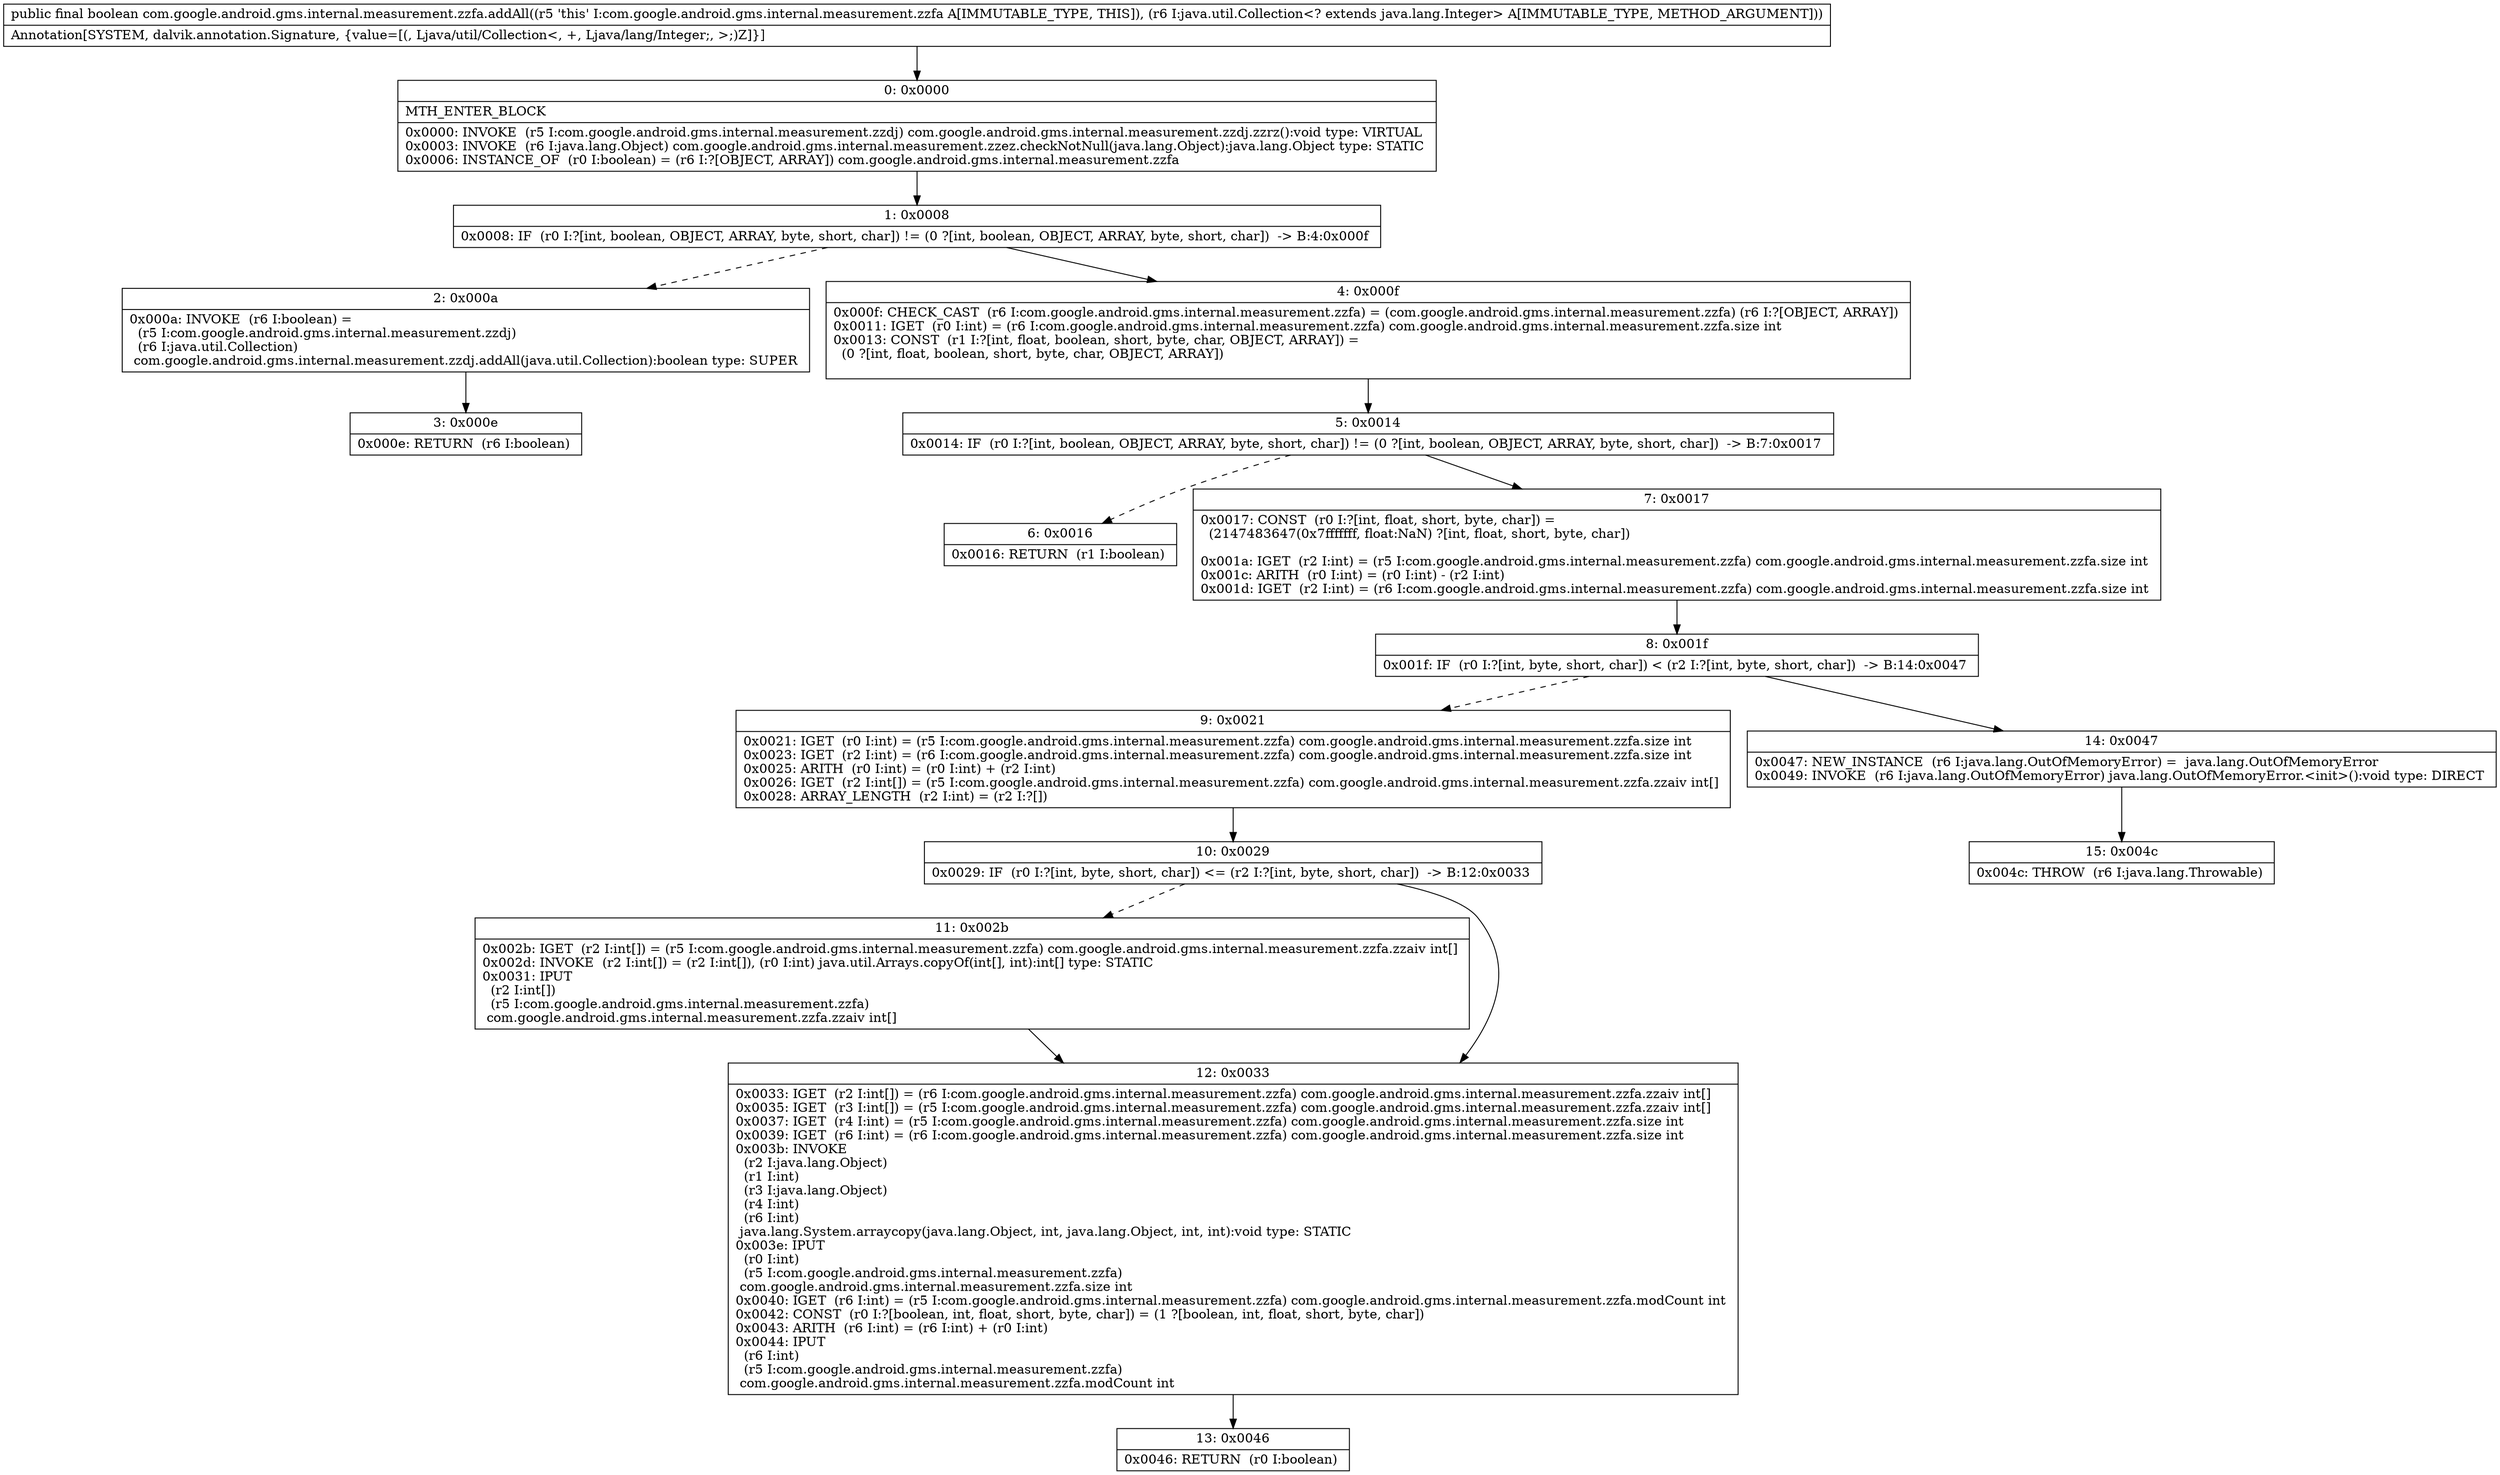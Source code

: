 digraph "CFG forcom.google.android.gms.internal.measurement.zzfa.addAll(Ljava\/util\/Collection;)Z" {
Node_0 [shape=record,label="{0\:\ 0x0000|MTH_ENTER_BLOCK\l|0x0000: INVOKE  (r5 I:com.google.android.gms.internal.measurement.zzdj) com.google.android.gms.internal.measurement.zzdj.zzrz():void type: VIRTUAL \l0x0003: INVOKE  (r6 I:java.lang.Object) com.google.android.gms.internal.measurement.zzez.checkNotNull(java.lang.Object):java.lang.Object type: STATIC \l0x0006: INSTANCE_OF  (r0 I:boolean) = (r6 I:?[OBJECT, ARRAY]) com.google.android.gms.internal.measurement.zzfa \l}"];
Node_1 [shape=record,label="{1\:\ 0x0008|0x0008: IF  (r0 I:?[int, boolean, OBJECT, ARRAY, byte, short, char]) != (0 ?[int, boolean, OBJECT, ARRAY, byte, short, char])  \-\> B:4:0x000f \l}"];
Node_2 [shape=record,label="{2\:\ 0x000a|0x000a: INVOKE  (r6 I:boolean) = \l  (r5 I:com.google.android.gms.internal.measurement.zzdj)\l  (r6 I:java.util.Collection)\l com.google.android.gms.internal.measurement.zzdj.addAll(java.util.Collection):boolean type: SUPER \l}"];
Node_3 [shape=record,label="{3\:\ 0x000e|0x000e: RETURN  (r6 I:boolean) \l}"];
Node_4 [shape=record,label="{4\:\ 0x000f|0x000f: CHECK_CAST  (r6 I:com.google.android.gms.internal.measurement.zzfa) = (com.google.android.gms.internal.measurement.zzfa) (r6 I:?[OBJECT, ARRAY]) \l0x0011: IGET  (r0 I:int) = (r6 I:com.google.android.gms.internal.measurement.zzfa) com.google.android.gms.internal.measurement.zzfa.size int \l0x0013: CONST  (r1 I:?[int, float, boolean, short, byte, char, OBJECT, ARRAY]) = \l  (0 ?[int, float, boolean, short, byte, char, OBJECT, ARRAY])\l \l}"];
Node_5 [shape=record,label="{5\:\ 0x0014|0x0014: IF  (r0 I:?[int, boolean, OBJECT, ARRAY, byte, short, char]) != (0 ?[int, boolean, OBJECT, ARRAY, byte, short, char])  \-\> B:7:0x0017 \l}"];
Node_6 [shape=record,label="{6\:\ 0x0016|0x0016: RETURN  (r1 I:boolean) \l}"];
Node_7 [shape=record,label="{7\:\ 0x0017|0x0017: CONST  (r0 I:?[int, float, short, byte, char]) = \l  (2147483647(0x7fffffff, float:NaN) ?[int, float, short, byte, char])\l \l0x001a: IGET  (r2 I:int) = (r5 I:com.google.android.gms.internal.measurement.zzfa) com.google.android.gms.internal.measurement.zzfa.size int \l0x001c: ARITH  (r0 I:int) = (r0 I:int) \- (r2 I:int) \l0x001d: IGET  (r2 I:int) = (r6 I:com.google.android.gms.internal.measurement.zzfa) com.google.android.gms.internal.measurement.zzfa.size int \l}"];
Node_8 [shape=record,label="{8\:\ 0x001f|0x001f: IF  (r0 I:?[int, byte, short, char]) \< (r2 I:?[int, byte, short, char])  \-\> B:14:0x0047 \l}"];
Node_9 [shape=record,label="{9\:\ 0x0021|0x0021: IGET  (r0 I:int) = (r5 I:com.google.android.gms.internal.measurement.zzfa) com.google.android.gms.internal.measurement.zzfa.size int \l0x0023: IGET  (r2 I:int) = (r6 I:com.google.android.gms.internal.measurement.zzfa) com.google.android.gms.internal.measurement.zzfa.size int \l0x0025: ARITH  (r0 I:int) = (r0 I:int) + (r2 I:int) \l0x0026: IGET  (r2 I:int[]) = (r5 I:com.google.android.gms.internal.measurement.zzfa) com.google.android.gms.internal.measurement.zzfa.zzaiv int[] \l0x0028: ARRAY_LENGTH  (r2 I:int) = (r2 I:?[]) \l}"];
Node_10 [shape=record,label="{10\:\ 0x0029|0x0029: IF  (r0 I:?[int, byte, short, char]) \<= (r2 I:?[int, byte, short, char])  \-\> B:12:0x0033 \l}"];
Node_11 [shape=record,label="{11\:\ 0x002b|0x002b: IGET  (r2 I:int[]) = (r5 I:com.google.android.gms.internal.measurement.zzfa) com.google.android.gms.internal.measurement.zzfa.zzaiv int[] \l0x002d: INVOKE  (r2 I:int[]) = (r2 I:int[]), (r0 I:int) java.util.Arrays.copyOf(int[], int):int[] type: STATIC \l0x0031: IPUT  \l  (r2 I:int[])\l  (r5 I:com.google.android.gms.internal.measurement.zzfa)\l com.google.android.gms.internal.measurement.zzfa.zzaiv int[] \l}"];
Node_12 [shape=record,label="{12\:\ 0x0033|0x0033: IGET  (r2 I:int[]) = (r6 I:com.google.android.gms.internal.measurement.zzfa) com.google.android.gms.internal.measurement.zzfa.zzaiv int[] \l0x0035: IGET  (r3 I:int[]) = (r5 I:com.google.android.gms.internal.measurement.zzfa) com.google.android.gms.internal.measurement.zzfa.zzaiv int[] \l0x0037: IGET  (r4 I:int) = (r5 I:com.google.android.gms.internal.measurement.zzfa) com.google.android.gms.internal.measurement.zzfa.size int \l0x0039: IGET  (r6 I:int) = (r6 I:com.google.android.gms.internal.measurement.zzfa) com.google.android.gms.internal.measurement.zzfa.size int \l0x003b: INVOKE  \l  (r2 I:java.lang.Object)\l  (r1 I:int)\l  (r3 I:java.lang.Object)\l  (r4 I:int)\l  (r6 I:int)\l java.lang.System.arraycopy(java.lang.Object, int, java.lang.Object, int, int):void type: STATIC \l0x003e: IPUT  \l  (r0 I:int)\l  (r5 I:com.google.android.gms.internal.measurement.zzfa)\l com.google.android.gms.internal.measurement.zzfa.size int \l0x0040: IGET  (r6 I:int) = (r5 I:com.google.android.gms.internal.measurement.zzfa) com.google.android.gms.internal.measurement.zzfa.modCount int \l0x0042: CONST  (r0 I:?[boolean, int, float, short, byte, char]) = (1 ?[boolean, int, float, short, byte, char]) \l0x0043: ARITH  (r6 I:int) = (r6 I:int) + (r0 I:int) \l0x0044: IPUT  \l  (r6 I:int)\l  (r5 I:com.google.android.gms.internal.measurement.zzfa)\l com.google.android.gms.internal.measurement.zzfa.modCount int \l}"];
Node_13 [shape=record,label="{13\:\ 0x0046|0x0046: RETURN  (r0 I:boolean) \l}"];
Node_14 [shape=record,label="{14\:\ 0x0047|0x0047: NEW_INSTANCE  (r6 I:java.lang.OutOfMemoryError) =  java.lang.OutOfMemoryError \l0x0049: INVOKE  (r6 I:java.lang.OutOfMemoryError) java.lang.OutOfMemoryError.\<init\>():void type: DIRECT \l}"];
Node_15 [shape=record,label="{15\:\ 0x004c|0x004c: THROW  (r6 I:java.lang.Throwable) \l}"];
MethodNode[shape=record,label="{public final boolean com.google.android.gms.internal.measurement.zzfa.addAll((r5 'this' I:com.google.android.gms.internal.measurement.zzfa A[IMMUTABLE_TYPE, THIS]), (r6 I:java.util.Collection\<? extends java.lang.Integer\> A[IMMUTABLE_TYPE, METHOD_ARGUMENT]))  | Annotation[SYSTEM, dalvik.annotation.Signature, \{value=[(, Ljava\/util\/Collection\<, +, Ljava\/lang\/Integer;, \>;)Z]\}]\l}"];
MethodNode -> Node_0;
Node_0 -> Node_1;
Node_1 -> Node_2[style=dashed];
Node_1 -> Node_4;
Node_2 -> Node_3;
Node_4 -> Node_5;
Node_5 -> Node_6[style=dashed];
Node_5 -> Node_7;
Node_7 -> Node_8;
Node_8 -> Node_9[style=dashed];
Node_8 -> Node_14;
Node_9 -> Node_10;
Node_10 -> Node_11[style=dashed];
Node_10 -> Node_12;
Node_11 -> Node_12;
Node_12 -> Node_13;
Node_14 -> Node_15;
}

